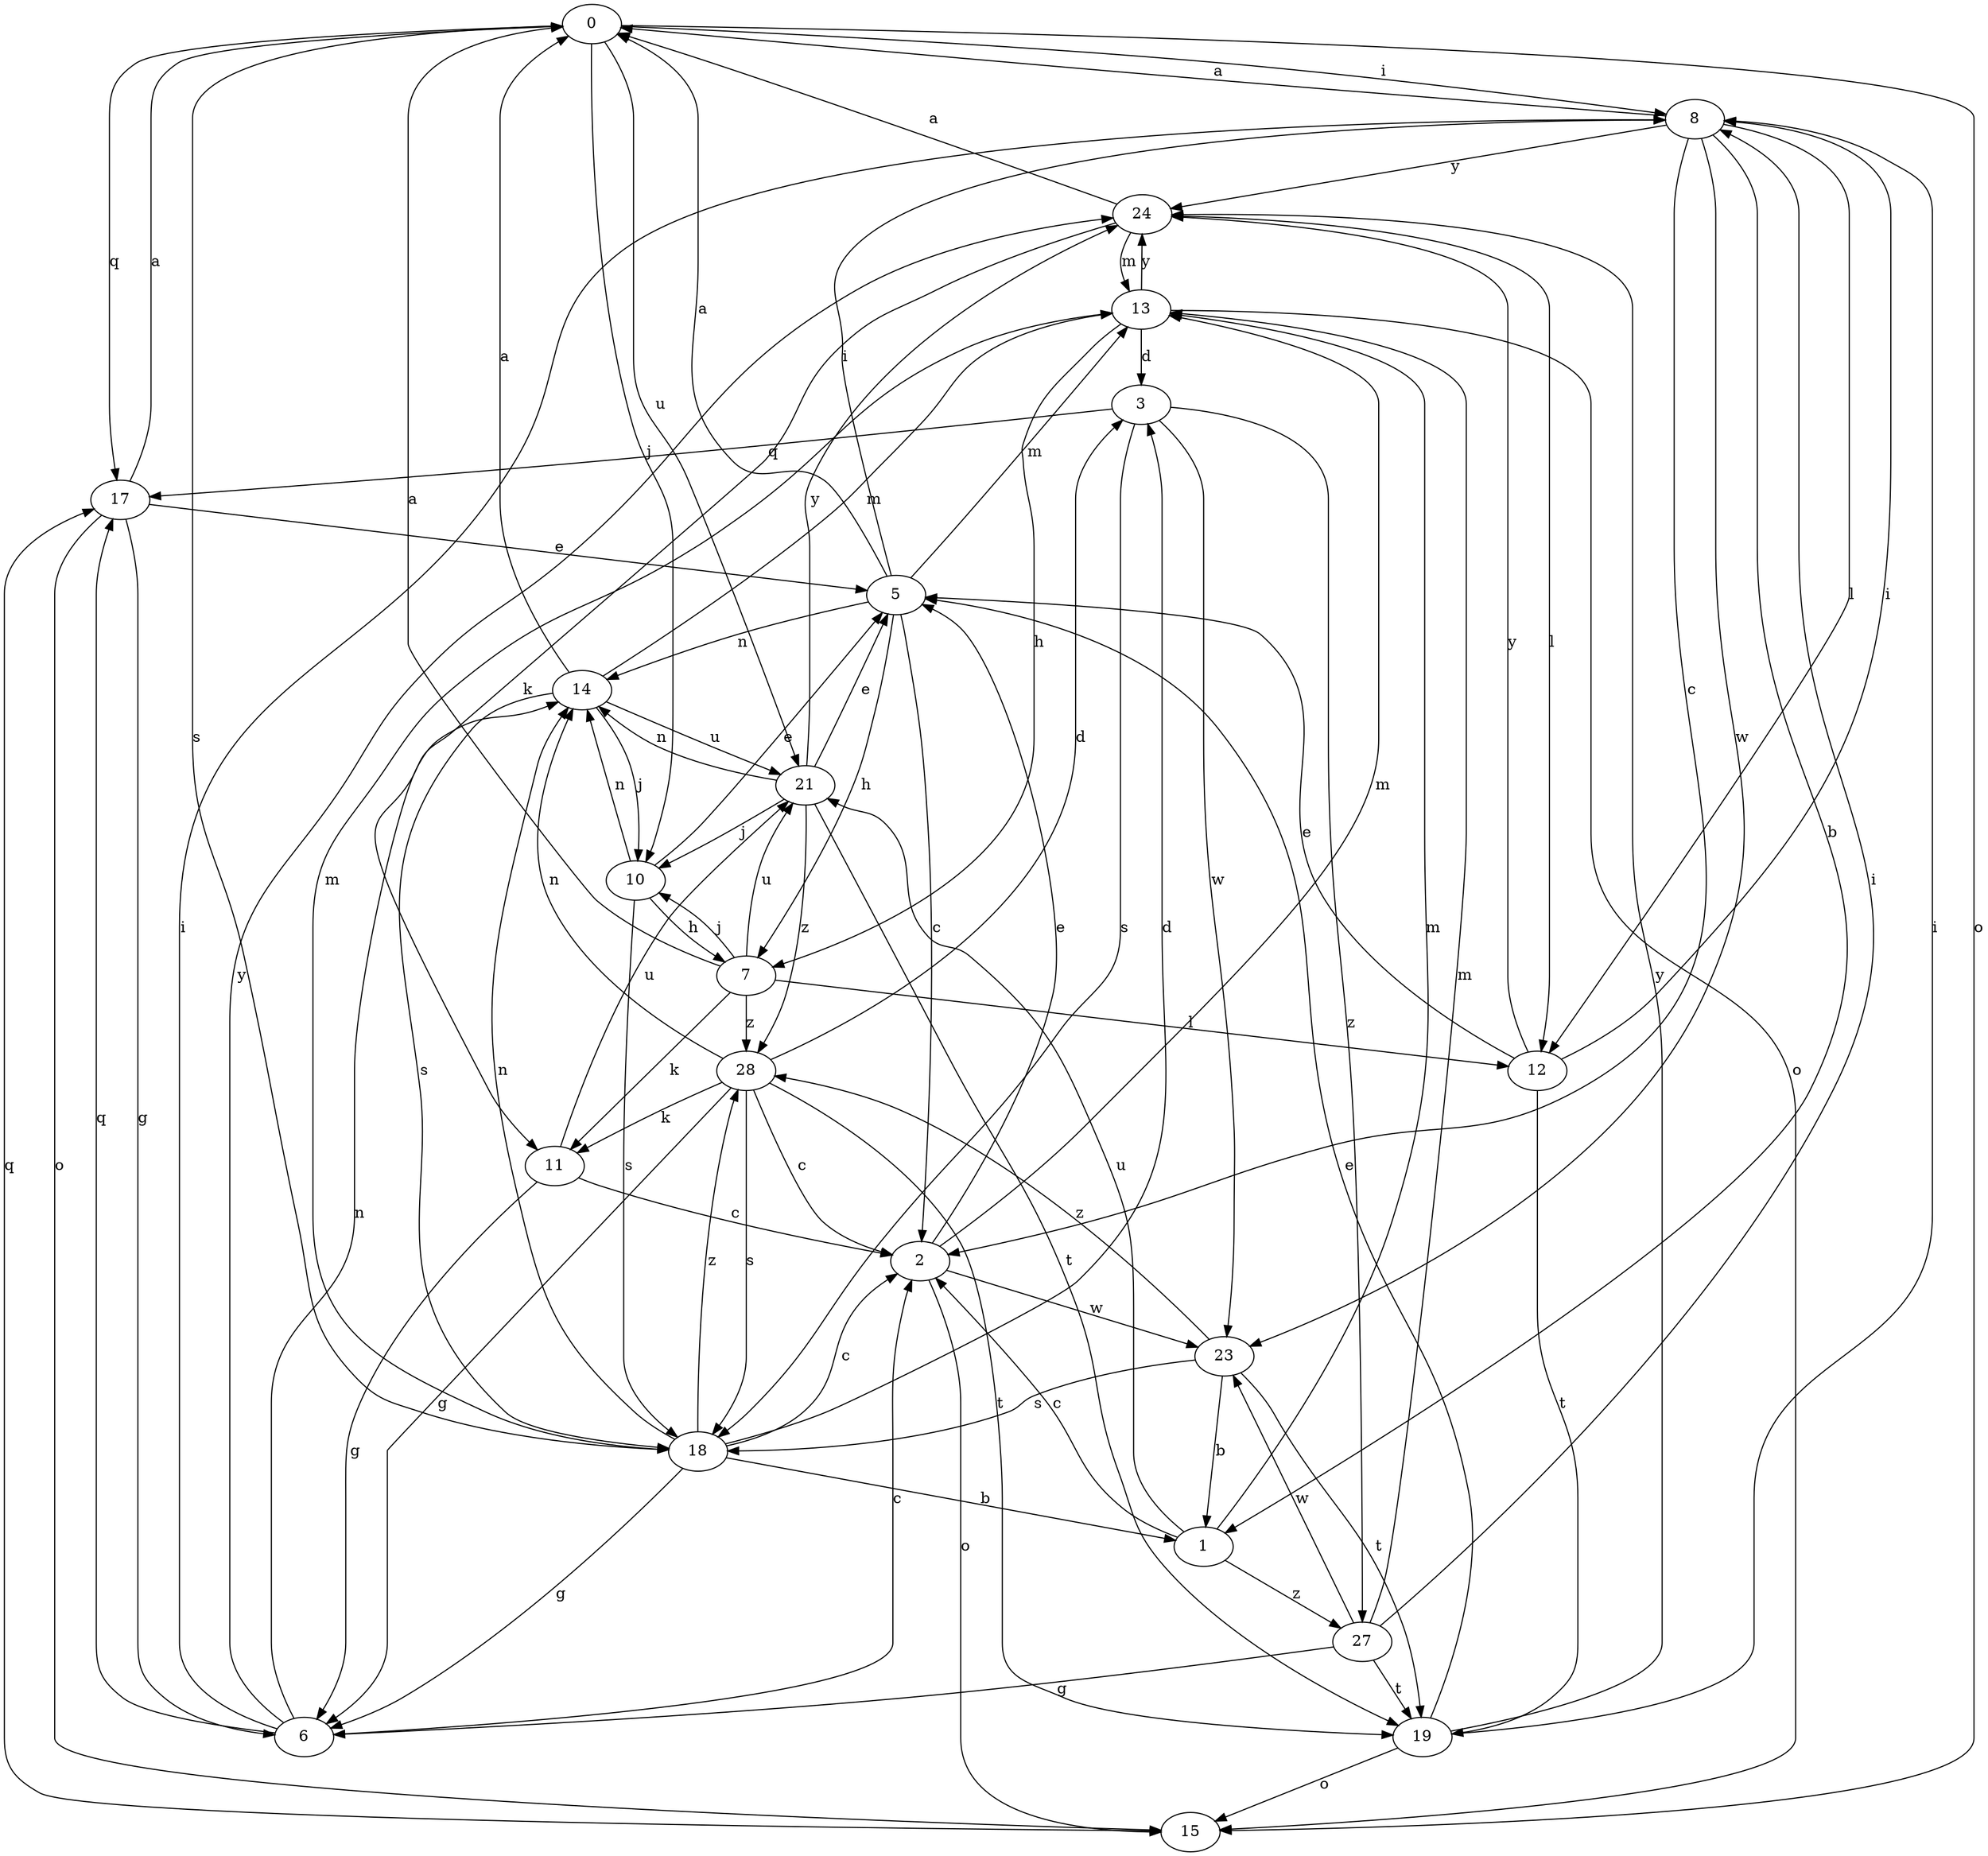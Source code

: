 strict digraph  {
0;
1;
2;
3;
5;
6;
7;
8;
10;
11;
12;
13;
14;
15;
17;
18;
19;
21;
23;
24;
27;
28;
0 -> 8  [label=i];
0 -> 10  [label=j];
0 -> 15  [label=o];
0 -> 17  [label=q];
0 -> 18  [label=s];
0 -> 21  [label=u];
1 -> 2  [label=c];
1 -> 13  [label=m];
1 -> 21  [label=u];
1 -> 27  [label=z];
2 -> 5  [label=e];
2 -> 13  [label=m];
2 -> 15  [label=o];
2 -> 23  [label=w];
3 -> 17  [label=q];
3 -> 18  [label=s];
3 -> 23  [label=w];
3 -> 27  [label=z];
5 -> 0  [label=a];
5 -> 2  [label=c];
5 -> 7  [label=h];
5 -> 8  [label=i];
5 -> 13  [label=m];
5 -> 14  [label=n];
6 -> 2  [label=c];
6 -> 8  [label=i];
6 -> 14  [label=n];
6 -> 17  [label=q];
6 -> 24  [label=y];
7 -> 0  [label=a];
7 -> 10  [label=j];
7 -> 11  [label=k];
7 -> 12  [label=l];
7 -> 21  [label=u];
7 -> 28  [label=z];
8 -> 0  [label=a];
8 -> 1  [label=b];
8 -> 2  [label=c];
8 -> 12  [label=l];
8 -> 23  [label=w];
8 -> 24  [label=y];
10 -> 5  [label=e];
10 -> 7  [label=h];
10 -> 14  [label=n];
10 -> 18  [label=s];
11 -> 2  [label=c];
11 -> 6  [label=g];
11 -> 21  [label=u];
12 -> 5  [label=e];
12 -> 8  [label=i];
12 -> 19  [label=t];
12 -> 24  [label=y];
13 -> 3  [label=d];
13 -> 7  [label=h];
13 -> 15  [label=o];
13 -> 24  [label=y];
14 -> 0  [label=a];
14 -> 10  [label=j];
14 -> 13  [label=m];
14 -> 18  [label=s];
14 -> 21  [label=u];
15 -> 17  [label=q];
17 -> 0  [label=a];
17 -> 5  [label=e];
17 -> 6  [label=g];
17 -> 15  [label=o];
18 -> 1  [label=b];
18 -> 2  [label=c];
18 -> 3  [label=d];
18 -> 6  [label=g];
18 -> 13  [label=m];
18 -> 14  [label=n];
18 -> 28  [label=z];
19 -> 5  [label=e];
19 -> 8  [label=i];
19 -> 15  [label=o];
19 -> 24  [label=y];
21 -> 5  [label=e];
21 -> 10  [label=j];
21 -> 14  [label=n];
21 -> 19  [label=t];
21 -> 24  [label=y];
21 -> 28  [label=z];
23 -> 1  [label=b];
23 -> 18  [label=s];
23 -> 19  [label=t];
23 -> 28  [label=z];
24 -> 0  [label=a];
24 -> 11  [label=k];
24 -> 12  [label=l];
24 -> 13  [label=m];
27 -> 6  [label=g];
27 -> 8  [label=i];
27 -> 13  [label=m];
27 -> 19  [label=t];
27 -> 23  [label=w];
28 -> 2  [label=c];
28 -> 3  [label=d];
28 -> 6  [label=g];
28 -> 11  [label=k];
28 -> 14  [label=n];
28 -> 18  [label=s];
28 -> 19  [label=t];
}
